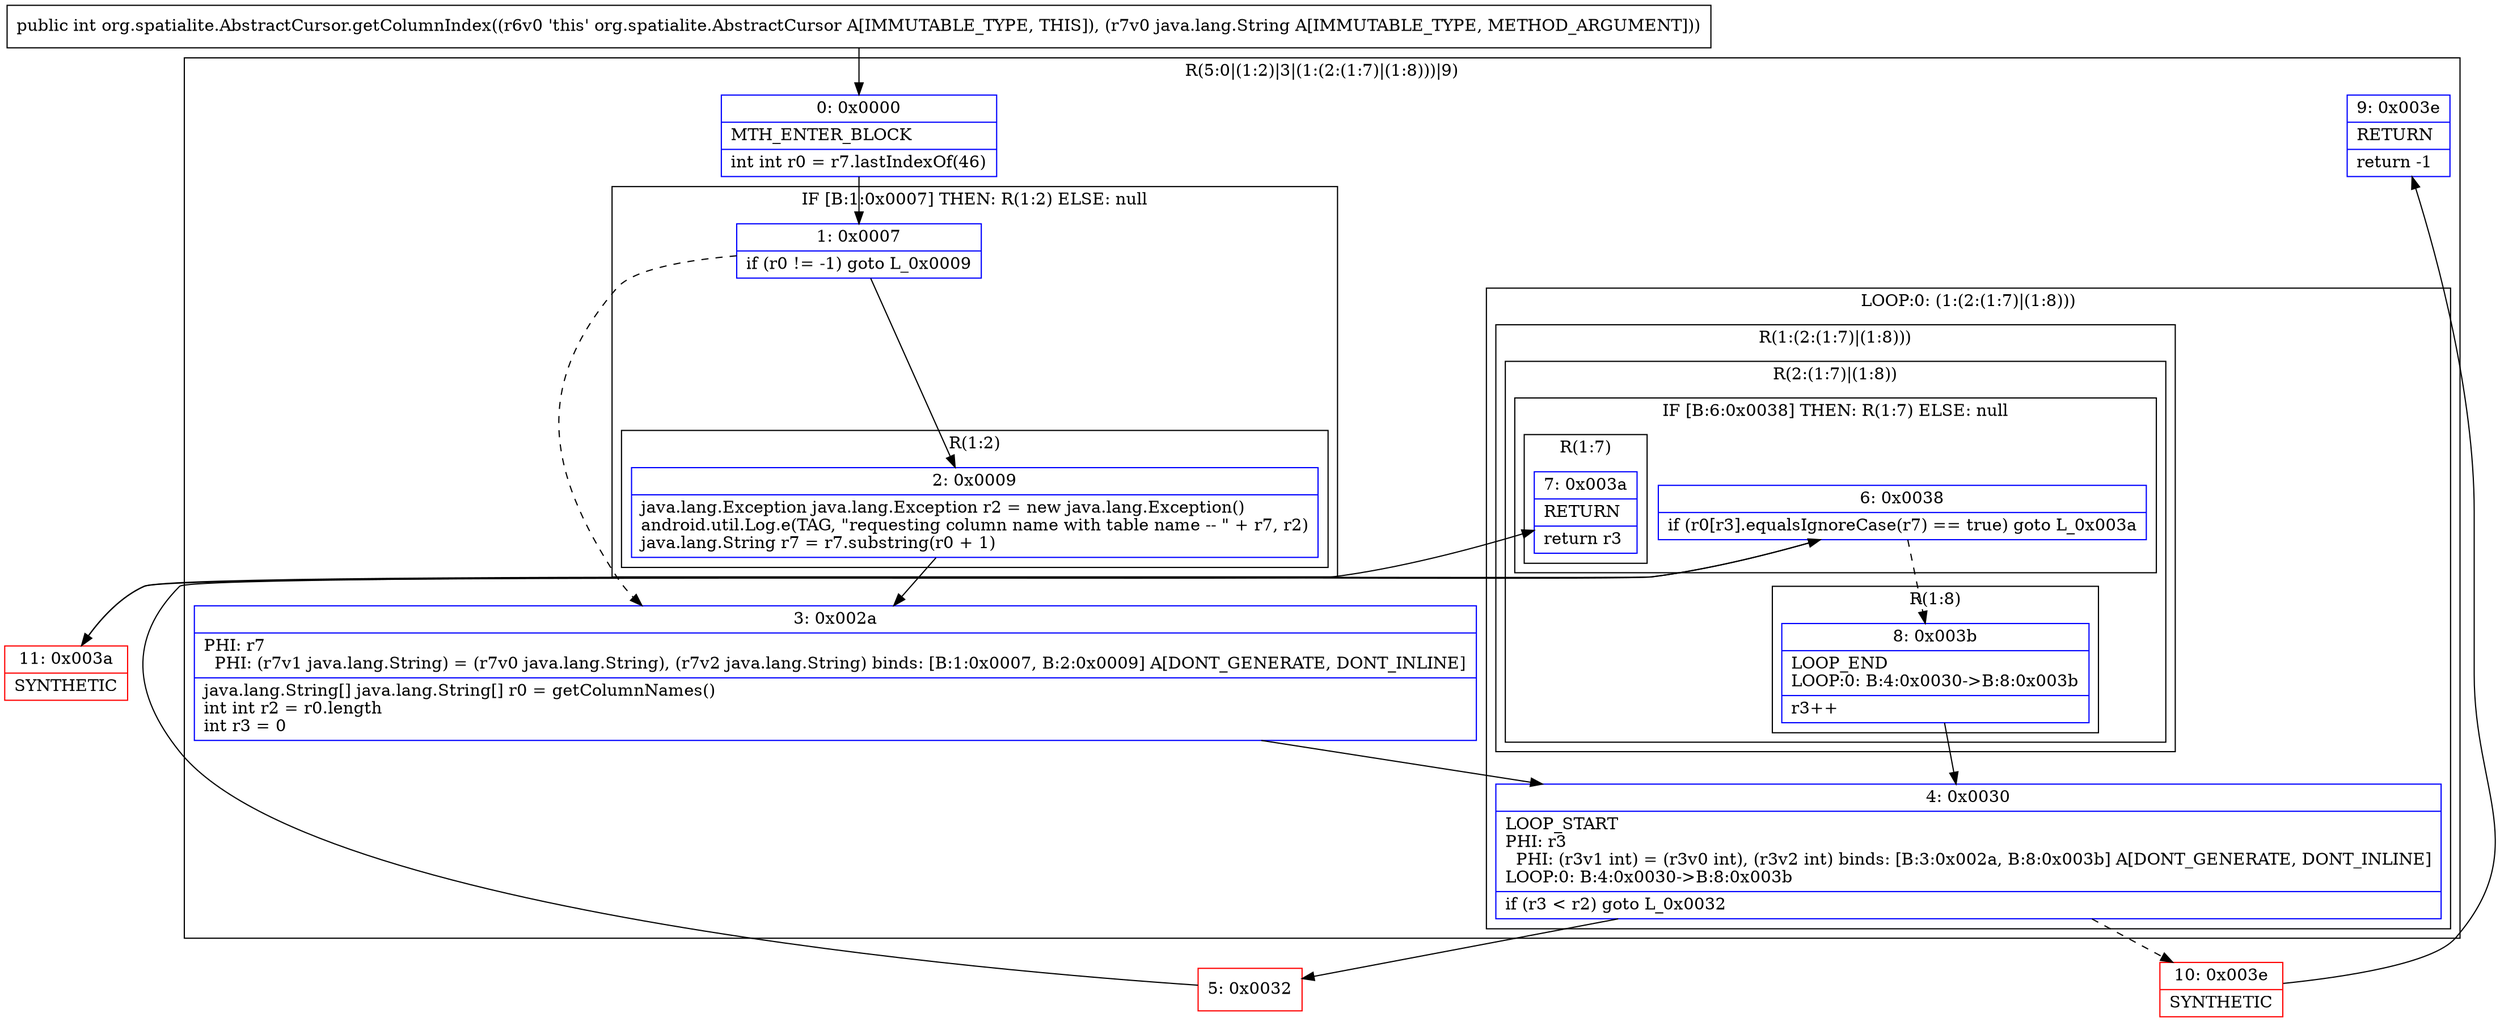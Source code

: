 digraph "CFG fororg.spatialite.AbstractCursor.getColumnIndex(Ljava\/lang\/String;)I" {
subgraph cluster_Region_1820386795 {
label = "R(5:0|(1:2)|3|(1:(2:(1:7)|(1:8)))|9)";
node [shape=record,color=blue];
Node_0 [shape=record,label="{0\:\ 0x0000|MTH_ENTER_BLOCK\l|int int r0 = r7.lastIndexOf(46)\l}"];
subgraph cluster_IfRegion_695475491 {
label = "IF [B:1:0x0007] THEN: R(1:2) ELSE: null";
node [shape=record,color=blue];
Node_1 [shape=record,label="{1\:\ 0x0007|if (r0 != \-1) goto L_0x0009\l}"];
subgraph cluster_Region_531812073 {
label = "R(1:2)";
node [shape=record,color=blue];
Node_2 [shape=record,label="{2\:\ 0x0009|java.lang.Exception java.lang.Exception r2 = new java.lang.Exception()\landroid.util.Log.e(TAG, \"requesting column name with table name \-\- \" + r7, r2)\ljava.lang.String r7 = r7.substring(r0 + 1)\l}"];
}
}
Node_3 [shape=record,label="{3\:\ 0x002a|PHI: r7 \l  PHI: (r7v1 java.lang.String) = (r7v0 java.lang.String), (r7v2 java.lang.String) binds: [B:1:0x0007, B:2:0x0009] A[DONT_GENERATE, DONT_INLINE]\l|java.lang.String[] java.lang.String[] r0 = getColumnNames()\lint int r2 = r0.length\lint r3 = 0\l}"];
subgraph cluster_LoopRegion_249610684 {
label = "LOOP:0: (1:(2:(1:7)|(1:8)))";
node [shape=record,color=blue];
Node_4 [shape=record,label="{4\:\ 0x0030|LOOP_START\lPHI: r3 \l  PHI: (r3v1 int) = (r3v0 int), (r3v2 int) binds: [B:3:0x002a, B:8:0x003b] A[DONT_GENERATE, DONT_INLINE]\lLOOP:0: B:4:0x0030\-\>B:8:0x003b\l|if (r3 \< r2) goto L_0x0032\l}"];
subgraph cluster_Region_987884152 {
label = "R(1:(2:(1:7)|(1:8)))";
node [shape=record,color=blue];
subgraph cluster_Region_1003456362 {
label = "R(2:(1:7)|(1:8))";
node [shape=record,color=blue];
subgraph cluster_IfRegion_1705299806 {
label = "IF [B:6:0x0038] THEN: R(1:7) ELSE: null";
node [shape=record,color=blue];
Node_6 [shape=record,label="{6\:\ 0x0038|if (r0[r3].equalsIgnoreCase(r7) == true) goto L_0x003a\l}"];
subgraph cluster_Region_246942679 {
label = "R(1:7)";
node [shape=record,color=blue];
Node_7 [shape=record,label="{7\:\ 0x003a|RETURN\l|return r3\l}"];
}
}
subgraph cluster_Region_133453894 {
label = "R(1:8)";
node [shape=record,color=blue];
Node_8 [shape=record,label="{8\:\ 0x003b|LOOP_END\lLOOP:0: B:4:0x0030\-\>B:8:0x003b\l|r3++\l}"];
}
}
}
}
Node_9 [shape=record,label="{9\:\ 0x003e|RETURN\l|return \-1\l}"];
}
Node_5 [shape=record,color=red,label="{5\:\ 0x0032}"];
Node_10 [shape=record,color=red,label="{10\:\ 0x003e|SYNTHETIC\l}"];
Node_11 [shape=record,color=red,label="{11\:\ 0x003a|SYNTHETIC\l}"];
MethodNode[shape=record,label="{public int org.spatialite.AbstractCursor.getColumnIndex((r6v0 'this' org.spatialite.AbstractCursor A[IMMUTABLE_TYPE, THIS]), (r7v0 java.lang.String A[IMMUTABLE_TYPE, METHOD_ARGUMENT])) }"];
MethodNode -> Node_0;
Node_0 -> Node_1;
Node_1 -> Node_2;
Node_1 -> Node_3[style=dashed];
Node_2 -> Node_3;
Node_3 -> Node_4;
Node_4 -> Node_5;
Node_4 -> Node_10[style=dashed];
Node_6 -> Node_8[style=dashed];
Node_6 -> Node_11;
Node_8 -> Node_4;
Node_5 -> Node_6;
Node_10 -> Node_9;
Node_11 -> Node_7;
}

